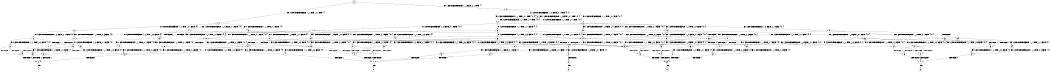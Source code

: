 digraph BCG {
size = "7, 10.5";
center = TRUE;
node [shape = circle];
0 [peripheries = 2];
0 -> 1 [label = "EX !0 !ATOMIC_EXCH_BRANCH (1, +1, TRUE, +0, 1, TRUE) !{}"];
0 -> 2 [label = "EX !1 !ATOMIC_EXCH_BRANCH (1, +0, FALSE, +0, 1, TRUE) !{}"];
1 -> 3 [label = "EX !0 !ATOMIC_EXCH_BRANCH (1, +1, TRUE, +0, 1, FALSE) !{0}"];
1 -> 4 [label = "EX !1 !ATOMIC_EXCH_BRANCH (1, +0, FALSE, +0, 1, FALSE) !{0}"];
1 -> 5 [label = "EX !0 !ATOMIC_EXCH_BRANCH (1, +1, TRUE, +0, 1, FALSE) !{0}"];
2 -> 6 [label = "EX !1 !ATOMIC_EXCH_BRANCH (1, +0, FALSE, +0, 1, TRUE) !{0, 1}"];
2 -> 7 [label = "EX !0 !ATOMIC_EXCH_BRANCH (1, +1, TRUE, +0, 1, TRUE) !{0, 1}"];
2 -> 8 [label = "EX !0 !ATOMIC_EXCH_BRANCH (1, +1, TRUE, +0, 1, TRUE) !{0, 1}"];
3 -> 9 [label = "EX !0 !ATOMIC_EXCH_BRANCH (1, +1, TRUE, +0, 3, FALSE) !{0}"];
3 -> 10 [label = "EX !1 !ATOMIC_EXCH_BRANCH (1, +0, FALSE, +0, 1, FALSE) !{0}"];
3 -> 11 [label = "EX !0 !ATOMIC_EXCH_BRANCH (1, +1, TRUE, +0, 3, FALSE) !{0}"];
4 -> 12 [label = "EX !0 !ATOMIC_EXCH_BRANCH (1, +1, TRUE, +0, 1, FALSE) !{0, 1}"];
4 -> 13 [label = "TERMINATE !1"];
4 -> 14 [label = "EX !0 !ATOMIC_EXCH_BRANCH (1, +1, TRUE, +0, 1, FALSE) !{0, 1}"];
5 -> 15 [label = "EX !1 !ATOMIC_EXCH_BRANCH (1, +0, FALSE, +0, 1, FALSE) !{0}"];
5 -> 11 [label = "EX !0 !ATOMIC_EXCH_BRANCH (1, +1, TRUE, +0, 3, FALSE) !{0}"];
6 -> 6 [label = "EX !1 !ATOMIC_EXCH_BRANCH (1, +0, FALSE, +0, 1, TRUE) !{0, 1}"];
6 -> 7 [label = "EX !0 !ATOMIC_EXCH_BRANCH (1, +1, TRUE, +0, 1, TRUE) !{0, 1}"];
6 -> 8 [label = "EX !0 !ATOMIC_EXCH_BRANCH (1, +1, TRUE, +0, 1, TRUE) !{0, 1}"];
7 -> 16 [label = "EX !0 !ATOMIC_EXCH_BRANCH (1, +1, TRUE, +0, 1, FALSE) !{0, 1}"];
7 -> 17 [label = "EX !1 !ATOMIC_EXCH_BRANCH (1, +0, FALSE, +0, 1, FALSE) !{0, 1}"];
7 -> 18 [label = "EX !0 !ATOMIC_EXCH_BRANCH (1, +1, TRUE, +0, 1, FALSE) !{0, 1}"];
8 -> 19 [label = "EX !1 !ATOMIC_EXCH_BRANCH (1, +0, FALSE, +0, 1, FALSE) !{0, 1}"];
8 -> 18 [label = "EX !0 !ATOMIC_EXCH_BRANCH (1, +1, TRUE, +0, 1, FALSE) !{0, 1}"];
8 -> 20 [label = "EX !1 !ATOMIC_EXCH_BRANCH (1, +0, FALSE, +0, 1, FALSE) !{0, 1}"];
9 -> 21 [label = "EX !1 !ATOMIC_EXCH_BRANCH (1, +0, FALSE, +0, 1, FALSE) !{0}"];
9 -> 22 [label = "TERMINATE !0"];
10 -> 23 [label = "EX !0 !ATOMIC_EXCH_BRANCH (1, +1, TRUE, +0, 3, FALSE) !{0, 1}"];
10 -> 24 [label = "TERMINATE !1"];
10 -> 25 [label = "EX !0 !ATOMIC_EXCH_BRANCH (1, +1, TRUE, +0, 3, FALSE) !{0, 1}"];
11 -> 26 [label = "EX !1 !ATOMIC_EXCH_BRANCH (1, +0, FALSE, +0, 1, FALSE) !{0}"];
11 -> 27 [label = "TERMINATE !0"];
12 -> 23 [label = "EX !0 !ATOMIC_EXCH_BRANCH (1, +1, TRUE, +0, 3, FALSE) !{0, 1}"];
12 -> 24 [label = "TERMINATE !1"];
12 -> 25 [label = "EX !0 !ATOMIC_EXCH_BRANCH (1, +1, TRUE, +0, 3, FALSE) !{0, 1}"];
13 -> 28 [label = "EX !0 !ATOMIC_EXCH_BRANCH (1, +1, TRUE, +0, 1, FALSE) !{0}"];
13 -> 29 [label = "EX !0 !ATOMIC_EXCH_BRANCH (1, +1, TRUE, +0, 1, FALSE) !{0}"];
14 -> 25 [label = "EX !0 !ATOMIC_EXCH_BRANCH (1, +1, TRUE, +0, 3, FALSE) !{0, 1}"];
14 -> 30 [label = "TERMINATE !1"];
15 -> 31 [label = "EX !0 !ATOMIC_EXCH_BRANCH (1, +1, TRUE, +0, 3, FALSE) !{0, 1}"];
15 -> 32 [label = "TERMINATE !1"];
16 -> 33 [label = "EX !0 !ATOMIC_EXCH_BRANCH (1, +1, TRUE, +0, 3, FALSE) !{0, 1}"];
16 -> 34 [label = "EX !1 !ATOMIC_EXCH_BRANCH (1, +0, FALSE, +0, 1, FALSE) !{0, 1}"];
16 -> 35 [label = "EX !0 !ATOMIC_EXCH_BRANCH (1, +1, TRUE, +0, 3, FALSE) !{0, 1}"];
17 -> 12 [label = "EX !0 !ATOMIC_EXCH_BRANCH (1, +1, TRUE, +0, 1, FALSE) !{0, 1}"];
17 -> 13 [label = "TERMINATE !1"];
17 -> 14 [label = "EX !0 !ATOMIC_EXCH_BRANCH (1, +1, TRUE, +0, 1, FALSE) !{0, 1}"];
18 -> 36 [label = "EX !1 !ATOMIC_EXCH_BRANCH (1, +0, FALSE, +0, 1, FALSE) !{0, 1}"];
18 -> 35 [label = "EX !0 !ATOMIC_EXCH_BRANCH (1, +1, TRUE, +0, 3, FALSE) !{0, 1}"];
18 -> 37 [label = "EX !1 !ATOMIC_EXCH_BRANCH (1, +0, FALSE, +0, 1, FALSE) !{0, 1}"];
19 -> 38 [label = "EX !0 !ATOMIC_EXCH_BRANCH (1, +1, TRUE, +0, 1, FALSE) !{0, 1}"];
19 -> 39 [label = "TERMINATE !1"];
19 -> 14 [label = "EX !0 !ATOMIC_EXCH_BRANCH (1, +1, TRUE, +0, 1, FALSE) !{0, 1}"];
20 -> 14 [label = "EX !0 !ATOMIC_EXCH_BRANCH (1, +1, TRUE, +0, 1, FALSE) !{0, 1}"];
20 -> 40 [label = "TERMINATE !1"];
21 -> 41 [label = "TERMINATE !0"];
21 -> 42 [label = "TERMINATE !1"];
22 -> 43 [label = "EX !1 !ATOMIC_EXCH_BRANCH (1, +0, FALSE, +0, 1, FALSE) !{}"];
23 -> 41 [label = "TERMINATE !0"];
23 -> 42 [label = "TERMINATE !1"];
24 -> 44 [label = "EX !0 !ATOMIC_EXCH_BRANCH (1, +1, TRUE, +0, 3, FALSE) !{0}"];
24 -> 45 [label = "EX !0 !ATOMIC_EXCH_BRANCH (1, +1, TRUE, +0, 3, FALSE) !{0}"];
25 -> 46 [label = "TERMINATE !0"];
25 -> 47 [label = "TERMINATE !1"];
26 -> 48 [label = "TERMINATE !0"];
26 -> 49 [label = "TERMINATE !1"];
27 -> 50 [label = "EX !1 !ATOMIC_EXCH_BRANCH (1, +0, FALSE, +0, 1, FALSE) !{}"];
28 -> 44 [label = "EX !0 !ATOMIC_EXCH_BRANCH (1, +1, TRUE, +0, 3, FALSE) !{0}"];
28 -> 45 [label = "EX !0 !ATOMIC_EXCH_BRANCH (1, +1, TRUE, +0, 3, FALSE) !{0}"];
29 -> 45 [label = "EX !0 !ATOMIC_EXCH_BRANCH (1, +1, TRUE, +0, 3, FALSE) !{0}"];
30 -> 51 [label = "EX !0 !ATOMIC_EXCH_BRANCH (1, +1, TRUE, +0, 3, FALSE) !{0}"];
31 -> 48 [label = "TERMINATE !0"];
31 -> 49 [label = "TERMINATE !1"];
32 -> 45 [label = "EX !0 !ATOMIC_EXCH_BRANCH (1, +1, TRUE, +0, 3, FALSE) !{0}"];
33 -> 52 [label = "EX !1 !ATOMIC_EXCH_BRANCH (1, +0, FALSE, +0, 1, FALSE) !{0, 1}"];
33 -> 53 [label = "TERMINATE !0"];
34 -> 23 [label = "EX !0 !ATOMIC_EXCH_BRANCH (1, +1, TRUE, +0, 3, FALSE) !{0, 1}"];
34 -> 24 [label = "TERMINATE !1"];
34 -> 25 [label = "EX !0 !ATOMIC_EXCH_BRANCH (1, +1, TRUE, +0, 3, FALSE) !{0, 1}"];
35 -> 54 [label = "EX !1 !ATOMIC_EXCH_BRANCH (1, +0, FALSE, +0, 1, FALSE) !{0, 1}"];
35 -> 55 [label = "EX !1 !ATOMIC_EXCH_BRANCH (1, +0, FALSE, +0, 1, FALSE) !{0, 1}"];
35 -> 56 [label = "TERMINATE !0"];
36 -> 57 [label = "EX !0 !ATOMIC_EXCH_BRANCH (1, +1, TRUE, +0, 3, FALSE) !{0, 1}"];
36 -> 58 [label = "TERMINATE !1"];
36 -> 25 [label = "EX !0 !ATOMIC_EXCH_BRANCH (1, +1, TRUE, +0, 3, FALSE) !{0, 1}"];
37 -> 25 [label = "EX !0 !ATOMIC_EXCH_BRANCH (1, +1, TRUE, +0, 3, FALSE) !{0, 1}"];
37 -> 30 [label = "TERMINATE !1"];
38 -> 57 [label = "EX !0 !ATOMIC_EXCH_BRANCH (1, +1, TRUE, +0, 3, FALSE) !{0, 1}"];
38 -> 58 [label = "TERMINATE !1"];
38 -> 25 [label = "EX !0 !ATOMIC_EXCH_BRANCH (1, +1, TRUE, +0, 3, FALSE) !{0, 1}"];
39 -> 59 [label = "EX !0 !ATOMIC_EXCH_BRANCH (1, +1, TRUE, +0, 1, FALSE) !{0}"];
40 -> 60 [label = "EX !0 !ATOMIC_EXCH_BRANCH (1, +1, TRUE, +0, 1, FALSE) !{0}"];
41 -> 61 [label = "TERMINATE !1"];
42 -> 61 [label = "TERMINATE !0"];
43 -> 61 [label = "TERMINATE !1"];
44 -> 61 [label = "TERMINATE !0"];
45 -> 62 [label = "TERMINATE !0"];
46 -> 63 [label = "TERMINATE !1"];
47 -> 63 [label = "TERMINATE !0"];
48 -> 62 [label = "TERMINATE !1"];
49 -> 62 [label = "TERMINATE !0"];
50 -> 62 [label = "TERMINATE !1"];
51 -> 63 [label = "TERMINATE !0"];
52 -> 41 [label = "TERMINATE !0"];
52 -> 42 [label = "TERMINATE !1"];
53 -> 64 [label = "EX !1 !ATOMIC_EXCH_BRANCH (1, +0, FALSE, +0, 1, FALSE) !{1}"];
53 -> 65 [label = "EX !1 !ATOMIC_EXCH_BRANCH (1, +0, FALSE, +0, 1, FALSE) !{1}"];
54 -> 66 [label = "TERMINATE !0"];
54 -> 67 [label = "TERMINATE !1"];
55 -> 46 [label = "TERMINATE !0"];
55 -> 47 [label = "TERMINATE !1"];
56 -> 68 [label = "EX !1 !ATOMIC_EXCH_BRANCH (1, +0, FALSE, +0, 1, FALSE) !{1}"];
57 -> 66 [label = "TERMINATE !0"];
57 -> 67 [label = "TERMINATE !1"];
58 -> 69 [label = "EX !0 !ATOMIC_EXCH_BRANCH (1, +1, TRUE, +0, 3, FALSE) !{0}"];
59 -> 69 [label = "EX !0 !ATOMIC_EXCH_BRANCH (1, +1, TRUE, +0, 3, FALSE) !{0}"];
60 -> 51 [label = "EX !0 !ATOMIC_EXCH_BRANCH (1, +1, TRUE, +0, 3, FALSE) !{0}"];
61 -> 70 [label = "exit"];
62 -> 71 [label = "exit"];
63 -> 72 [label = "exit"];
64 -> 61 [label = "TERMINATE !1"];
65 -> 73 [label = "TERMINATE !1"];
66 -> 74 [label = "TERMINATE !1"];
67 -> 74 [label = "TERMINATE !0"];
68 -> 63 [label = "TERMINATE !1"];
69 -> 74 [label = "TERMINATE !0"];
73 -> 75 [label = "exit"];
74 -> 76 [label = "exit"];
}
